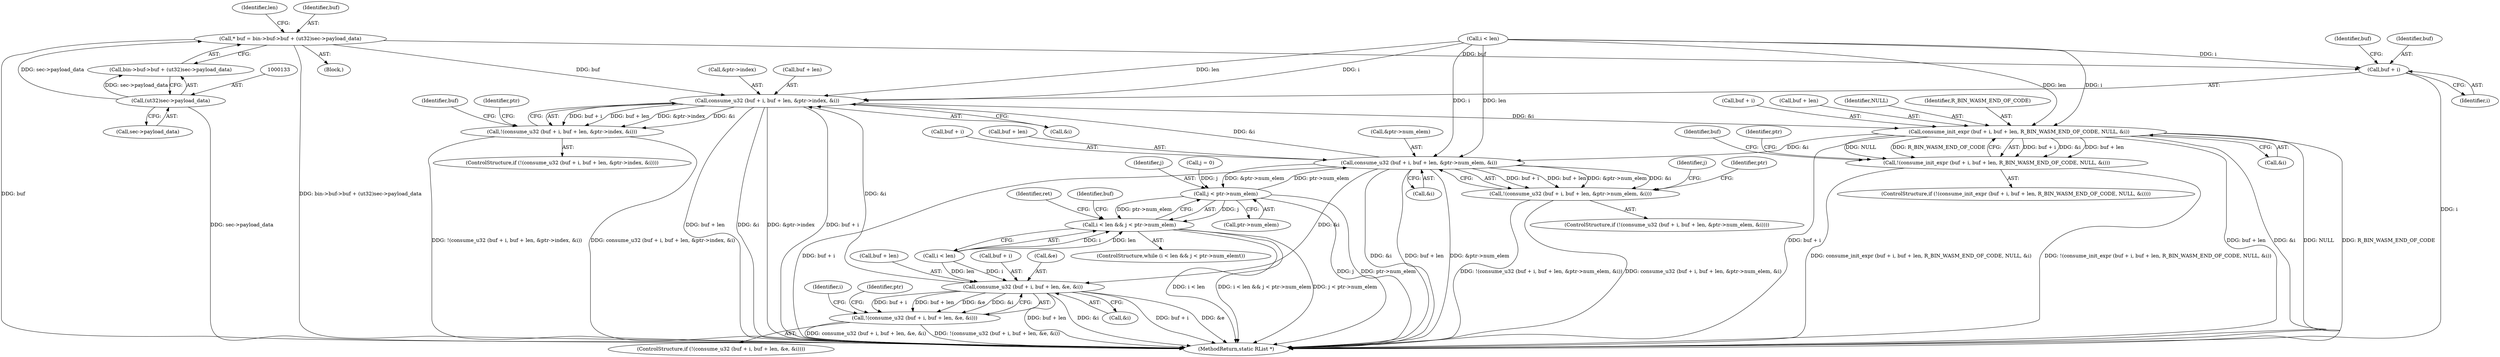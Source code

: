 digraph "1_radare2_d2632f6483a3ceb5d8e0a5fb11142c51c43978b4_1@pointer" {
"1000124" [label="(Call,* buf = bin->buf->buf + (ut32)sec->payload_data)"];
"1000132" [label="(Call,(ut32)sec->payload_data)"];
"1000177" [label="(Call,consume_u32 (buf + i, buf + len, &ptr->index, &i))"];
"1000176" [label="(Call,!(consume_u32 (buf + i, buf + len, &ptr->index, &i)))"];
"1000197" [label="(Call,consume_init_expr (buf + i, buf + len, R_BIN_WASM_END_OF_CODE, NULL, &i))"];
"1000196" [label="(Call,!(consume_init_expr (buf + i, buf + len, R_BIN_WASM_END_OF_CODE, NULL, &i)))"];
"1000215" [label="(Call,consume_u32 (buf + i, buf + len, &ptr->num_elem, &i))"];
"1000214" [label="(Call,!(consume_u32 (buf + i, buf + len, &ptr->num_elem, &i)))"];
"1000242" [label="(Call,j < ptr->num_elem)"];
"1000238" [label="(Call,i < len && j < ptr->num_elem)"];
"1000251" [label="(Call,consume_u32 (buf + i, buf + len, &e, &i))"];
"1000250" [label="(Call,!(consume_u32 (buf + i, buf + len, &e, &i)))"];
"1000178" [label="(Call,buf + i)"];
"1000205" [label="(Identifier,NULL)"];
"1000268" [label="(Identifier,ret)"];
"1000201" [label="(Call,buf + len)"];
"1000260" [label="(Call,&i)"];
"1000195" [label="(ControlStructure,if (!(consume_init_expr (buf + i, buf + len, R_BIN_WASM_END_OF_CODE, NULL, &i))))"];
"1000217" [label="(Identifier,buf)"];
"1000234" [label="(Call,j = 0)"];
"1000175" [label="(ControlStructure,if (!(consume_u32 (buf + i, buf + len, &ptr->index, &i))))"];
"1000176" [label="(Call,!(consume_u32 (buf + i, buf + len, &ptr->index, &i)))"];
"1000275" [label="(MethodReturn,static RList *)"];
"1000182" [label="(Identifier,buf)"];
"1000249" [label="(ControlStructure,if (!(consume_u32 (buf + i, buf + len, &e, &i))))"];
"1000253" [label="(Identifier,buf)"];
"1000196" [label="(Call,!(consume_init_expr (buf + i, buf + len, R_BIN_WASM_END_OF_CODE, NULL, &i)))"];
"1000216" [label="(Call,buf + i)"];
"1000179" [label="(Identifier,buf)"];
"1000139" [label="(Identifier,len)"];
"1000226" [label="(Call,&i)"];
"1000206" [label="(Call,&i)"];
"1000237" [label="(ControlStructure,while (i < len && j < ptr->num_elem\t))"];
"1000159" [label="(Call,i < len)"];
"1000192" [label="(Identifier,ptr)"];
"1000239" [label="(Call,i < len)"];
"1000252" [label="(Call,buf + i)"];
"1000178" [label="(Call,buf + i)"];
"1000235" [label="(Identifier,j)"];
"1000181" [label="(Call,buf + len)"];
"1000219" [label="(Call,buf + len)"];
"1000213" [label="(ControlStructure,if (!(consume_u32 (buf + i, buf + len, &ptr->num_elem, &i))))"];
"1000240" [label="(Identifier,i)"];
"1000244" [label="(Call,ptr->num_elem)"];
"1000180" [label="(Identifier,i)"];
"1000125" [label="(Identifier,buf)"];
"1000177" [label="(Call,consume_u32 (buf + i, buf + len, &ptr->index, &i))"];
"1000243" [label="(Identifier,j)"];
"1000204" [label="(Identifier,R_BIN_WASM_END_OF_CODE)"];
"1000242" [label="(Call,j < ptr->num_elem)"];
"1000250" [label="(Call,!(consume_u32 (buf + i, buf + len, &e, &i)))"];
"1000264" [label="(Identifier,ptr)"];
"1000238" [label="(Call,i < len && j < ptr->num_elem)"];
"1000132" [label="(Call,(ut32)sec->payload_data)"];
"1000222" [label="(Call,&ptr->num_elem)"];
"1000258" [label="(Call,&e)"];
"1000215" [label="(Call,consume_u32 (buf + i, buf + len, &ptr->num_elem, &i))"];
"1000199" [label="(Identifier,buf)"];
"1000198" [label="(Call,buf + i)"];
"1000255" [label="(Call,buf + len)"];
"1000230" [label="(Identifier,ptr)"];
"1000184" [label="(Call,&ptr->index)"];
"1000103" [label="(Block,)"];
"1000210" [label="(Identifier,ptr)"];
"1000124" [label="(Call,* buf = bin->buf->buf + (ut32)sec->payload_data)"];
"1000126" [label="(Call,bin->buf->buf + (ut32)sec->payload_data)"];
"1000134" [label="(Call,sec->payload_data)"];
"1000214" [label="(Call,!(consume_u32 (buf + i, buf + len, &ptr->num_elem, &i)))"];
"1000251" [label="(Call,consume_u32 (buf + i, buf + len, &e, &i))"];
"1000188" [label="(Call,&i)"];
"1000197" [label="(Call,consume_init_expr (buf + i, buf + len, R_BIN_WASM_END_OF_CODE, NULL, &i))"];
"1000124" -> "1000103"  [label="AST: "];
"1000124" -> "1000126"  [label="CFG: "];
"1000125" -> "1000124"  [label="AST: "];
"1000126" -> "1000124"  [label="AST: "];
"1000139" -> "1000124"  [label="CFG: "];
"1000124" -> "1000275"  [label="DDG: bin->buf->buf + (ut32)sec->payload_data"];
"1000124" -> "1000275"  [label="DDG: buf"];
"1000132" -> "1000124"  [label="DDG: sec->payload_data"];
"1000124" -> "1000177"  [label="DDG: buf"];
"1000124" -> "1000178"  [label="DDG: buf"];
"1000132" -> "1000126"  [label="AST: "];
"1000132" -> "1000134"  [label="CFG: "];
"1000133" -> "1000132"  [label="AST: "];
"1000134" -> "1000132"  [label="AST: "];
"1000126" -> "1000132"  [label="CFG: "];
"1000132" -> "1000275"  [label="DDG: sec->payload_data"];
"1000132" -> "1000126"  [label="DDG: sec->payload_data"];
"1000177" -> "1000176"  [label="AST: "];
"1000177" -> "1000188"  [label="CFG: "];
"1000178" -> "1000177"  [label="AST: "];
"1000181" -> "1000177"  [label="AST: "];
"1000184" -> "1000177"  [label="AST: "];
"1000188" -> "1000177"  [label="AST: "];
"1000176" -> "1000177"  [label="CFG: "];
"1000177" -> "1000275"  [label="DDG: buf + len"];
"1000177" -> "1000275"  [label="DDG: &i"];
"1000177" -> "1000275"  [label="DDG: buf + i"];
"1000177" -> "1000275"  [label="DDG: &ptr->index"];
"1000177" -> "1000176"  [label="DDG: buf + i"];
"1000177" -> "1000176"  [label="DDG: buf + len"];
"1000177" -> "1000176"  [label="DDG: &ptr->index"];
"1000177" -> "1000176"  [label="DDG: &i"];
"1000159" -> "1000177"  [label="DDG: i"];
"1000159" -> "1000177"  [label="DDG: len"];
"1000251" -> "1000177"  [label="DDG: &i"];
"1000215" -> "1000177"  [label="DDG: &i"];
"1000177" -> "1000197"  [label="DDG: &i"];
"1000176" -> "1000175"  [label="AST: "];
"1000192" -> "1000176"  [label="CFG: "];
"1000199" -> "1000176"  [label="CFG: "];
"1000176" -> "1000275"  [label="DDG: !(consume_u32 (buf + i, buf + len, &ptr->index, &i))"];
"1000176" -> "1000275"  [label="DDG: consume_u32 (buf + i, buf + len, &ptr->index, &i)"];
"1000197" -> "1000196"  [label="AST: "];
"1000197" -> "1000206"  [label="CFG: "];
"1000198" -> "1000197"  [label="AST: "];
"1000201" -> "1000197"  [label="AST: "];
"1000204" -> "1000197"  [label="AST: "];
"1000205" -> "1000197"  [label="AST: "];
"1000206" -> "1000197"  [label="AST: "];
"1000196" -> "1000197"  [label="CFG: "];
"1000197" -> "1000275"  [label="DDG: buf + len"];
"1000197" -> "1000275"  [label="DDG: &i"];
"1000197" -> "1000275"  [label="DDG: NULL"];
"1000197" -> "1000275"  [label="DDG: R_BIN_WASM_END_OF_CODE"];
"1000197" -> "1000275"  [label="DDG: buf + i"];
"1000197" -> "1000196"  [label="DDG: buf + i"];
"1000197" -> "1000196"  [label="DDG: &i"];
"1000197" -> "1000196"  [label="DDG: buf + len"];
"1000197" -> "1000196"  [label="DDG: NULL"];
"1000197" -> "1000196"  [label="DDG: R_BIN_WASM_END_OF_CODE"];
"1000159" -> "1000197"  [label="DDG: i"];
"1000159" -> "1000197"  [label="DDG: len"];
"1000197" -> "1000215"  [label="DDG: &i"];
"1000196" -> "1000195"  [label="AST: "];
"1000210" -> "1000196"  [label="CFG: "];
"1000217" -> "1000196"  [label="CFG: "];
"1000196" -> "1000275"  [label="DDG: consume_init_expr (buf + i, buf + len, R_BIN_WASM_END_OF_CODE, NULL, &i)"];
"1000196" -> "1000275"  [label="DDG: !(consume_init_expr (buf + i, buf + len, R_BIN_WASM_END_OF_CODE, NULL, &i))"];
"1000215" -> "1000214"  [label="AST: "];
"1000215" -> "1000226"  [label="CFG: "];
"1000216" -> "1000215"  [label="AST: "];
"1000219" -> "1000215"  [label="AST: "];
"1000222" -> "1000215"  [label="AST: "];
"1000226" -> "1000215"  [label="AST: "];
"1000214" -> "1000215"  [label="CFG: "];
"1000215" -> "1000275"  [label="DDG: buf + i"];
"1000215" -> "1000275"  [label="DDG: &i"];
"1000215" -> "1000275"  [label="DDG: buf + len"];
"1000215" -> "1000275"  [label="DDG: &ptr->num_elem"];
"1000215" -> "1000214"  [label="DDG: buf + i"];
"1000215" -> "1000214"  [label="DDG: buf + len"];
"1000215" -> "1000214"  [label="DDG: &ptr->num_elem"];
"1000215" -> "1000214"  [label="DDG: &i"];
"1000159" -> "1000215"  [label="DDG: i"];
"1000159" -> "1000215"  [label="DDG: len"];
"1000242" -> "1000215"  [label="DDG: ptr->num_elem"];
"1000215" -> "1000242"  [label="DDG: &ptr->num_elem"];
"1000215" -> "1000251"  [label="DDG: &i"];
"1000214" -> "1000213"  [label="AST: "];
"1000230" -> "1000214"  [label="CFG: "];
"1000235" -> "1000214"  [label="CFG: "];
"1000214" -> "1000275"  [label="DDG: !(consume_u32 (buf + i, buf + len, &ptr->num_elem, &i))"];
"1000214" -> "1000275"  [label="DDG: consume_u32 (buf + i, buf + len, &ptr->num_elem, &i)"];
"1000242" -> "1000238"  [label="AST: "];
"1000242" -> "1000244"  [label="CFG: "];
"1000243" -> "1000242"  [label="AST: "];
"1000244" -> "1000242"  [label="AST: "];
"1000238" -> "1000242"  [label="CFG: "];
"1000242" -> "1000275"  [label="DDG: ptr->num_elem"];
"1000242" -> "1000275"  [label="DDG: j"];
"1000242" -> "1000238"  [label="DDG: j"];
"1000242" -> "1000238"  [label="DDG: ptr->num_elem"];
"1000234" -> "1000242"  [label="DDG: j"];
"1000238" -> "1000237"  [label="AST: "];
"1000238" -> "1000239"  [label="CFG: "];
"1000239" -> "1000238"  [label="AST: "];
"1000253" -> "1000238"  [label="CFG: "];
"1000268" -> "1000238"  [label="CFG: "];
"1000238" -> "1000275"  [label="DDG: i < len"];
"1000238" -> "1000275"  [label="DDG: i < len && j < ptr->num_elem"];
"1000238" -> "1000275"  [label="DDG: j < ptr->num_elem"];
"1000239" -> "1000238"  [label="DDG: i"];
"1000239" -> "1000238"  [label="DDG: len"];
"1000251" -> "1000250"  [label="AST: "];
"1000251" -> "1000260"  [label="CFG: "];
"1000252" -> "1000251"  [label="AST: "];
"1000255" -> "1000251"  [label="AST: "];
"1000258" -> "1000251"  [label="AST: "];
"1000260" -> "1000251"  [label="AST: "];
"1000250" -> "1000251"  [label="CFG: "];
"1000251" -> "1000275"  [label="DDG: buf + len"];
"1000251" -> "1000275"  [label="DDG: &i"];
"1000251" -> "1000275"  [label="DDG: buf + i"];
"1000251" -> "1000275"  [label="DDG: &e"];
"1000251" -> "1000250"  [label="DDG: buf + i"];
"1000251" -> "1000250"  [label="DDG: buf + len"];
"1000251" -> "1000250"  [label="DDG: &e"];
"1000251" -> "1000250"  [label="DDG: &i"];
"1000239" -> "1000251"  [label="DDG: i"];
"1000239" -> "1000251"  [label="DDG: len"];
"1000250" -> "1000249"  [label="AST: "];
"1000240" -> "1000250"  [label="CFG: "];
"1000264" -> "1000250"  [label="CFG: "];
"1000250" -> "1000275"  [label="DDG: consume_u32 (buf + i, buf + len, &e, &i)"];
"1000250" -> "1000275"  [label="DDG: !(consume_u32 (buf + i, buf + len, &e, &i))"];
"1000178" -> "1000180"  [label="CFG: "];
"1000179" -> "1000178"  [label="AST: "];
"1000180" -> "1000178"  [label="AST: "];
"1000182" -> "1000178"  [label="CFG: "];
"1000178" -> "1000275"  [label="DDG: i"];
"1000159" -> "1000178"  [label="DDG: i"];
}
